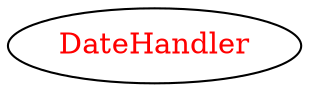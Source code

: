 digraph dependencyGraph {
 concentrate=true;
 ranksep="2.0";
 rankdir="LR"; 
 splines="ortho";
"DateHandler" [fontcolor="red"];
}